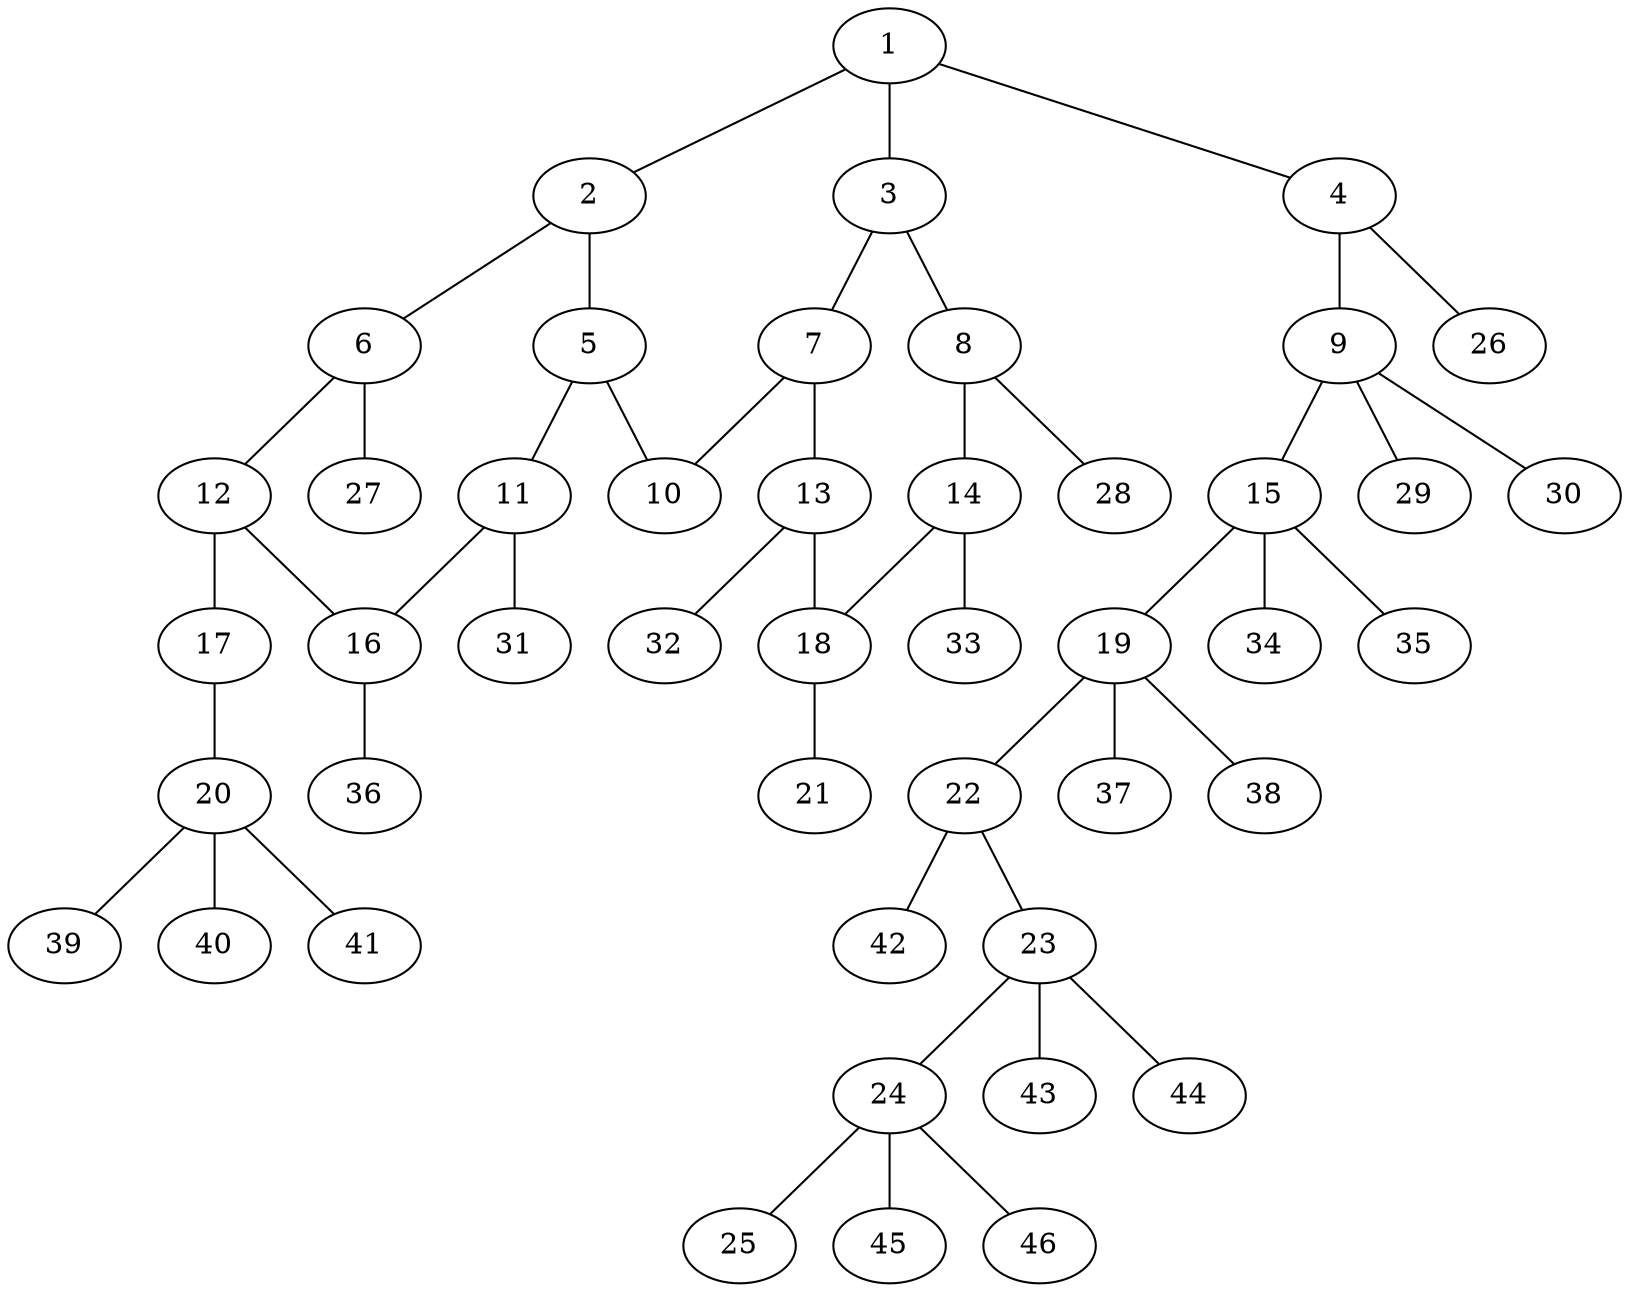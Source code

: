 graph molecule_1949 {
	1	 [chem=C];
	2	 [chem=C];
	1 -- 2	 [valence=1];
	3	 [chem=C];
	1 -- 3	 [valence=2];
	4	 [chem=N];
	1 -- 4	 [valence=1];
	5	 [chem=C];
	2 -- 5	 [valence=2];
	6	 [chem=C];
	2 -- 6	 [valence=1];
	7	 [chem=C];
	3 -- 7	 [valence=1];
	8	 [chem=C];
	3 -- 8	 [valence=1];
	9	 [chem=C];
	4 -- 9	 [valence=1];
	26	 [chem=H];
	4 -- 26	 [valence=1];
	10	 [chem=N];
	5 -- 10	 [valence=1];
	11	 [chem=C];
	5 -- 11	 [valence=1];
	12	 [chem=C];
	6 -- 12	 [valence=2];
	27	 [chem=H];
	6 -- 27	 [valence=1];
	7 -- 10	 [valence=2];
	13	 [chem=C];
	7 -- 13	 [valence=1];
	14	 [chem=C];
	8 -- 14	 [valence=2];
	28	 [chem=H];
	8 -- 28	 [valence=1];
	15	 [chem=C];
	9 -- 15	 [valence=1];
	29	 [chem=H];
	9 -- 29	 [valence=1];
	30	 [chem=H];
	9 -- 30	 [valence=1];
	16	 [chem=C];
	11 -- 16	 [valence=2];
	31	 [chem=H];
	11 -- 31	 [valence=1];
	12 -- 16	 [valence=1];
	17	 [chem=O];
	12 -- 17	 [valence=1];
	18	 [chem=C];
	13 -- 18	 [valence=2];
	32	 [chem=H];
	13 -- 32	 [valence=1];
	14 -- 18	 [valence=1];
	33	 [chem=H];
	14 -- 33	 [valence=1];
	19	 [chem=C];
	15 -- 19	 [valence=1];
	34	 [chem=H];
	15 -- 34	 [valence=1];
	35	 [chem=H];
	15 -- 35	 [valence=1];
	36	 [chem=H];
	16 -- 36	 [valence=1];
	20	 [chem=C];
	17 -- 20	 [valence=1];
	21	 [chem=Cl];
	18 -- 21	 [valence=1];
	22	 [chem=N];
	19 -- 22	 [valence=1];
	37	 [chem=H];
	19 -- 37	 [valence=1];
	38	 [chem=H];
	19 -- 38	 [valence=1];
	39	 [chem=H];
	20 -- 39	 [valence=1];
	40	 [chem=H];
	20 -- 40	 [valence=1];
	41	 [chem=H];
	20 -- 41	 [valence=1];
	23	 [chem=C];
	22 -- 23	 [valence=1];
	42	 [chem=H];
	22 -- 42	 [valence=1];
	24	 [chem=C];
	23 -- 24	 [valence=1];
	43	 [chem=H];
	23 -- 43	 [valence=1];
	44	 [chem=H];
	23 -- 44	 [valence=1];
	25	 [chem=Cl];
	24 -- 25	 [valence=1];
	45	 [chem=H];
	24 -- 45	 [valence=1];
	46	 [chem=H];
	24 -- 46	 [valence=1];
}
